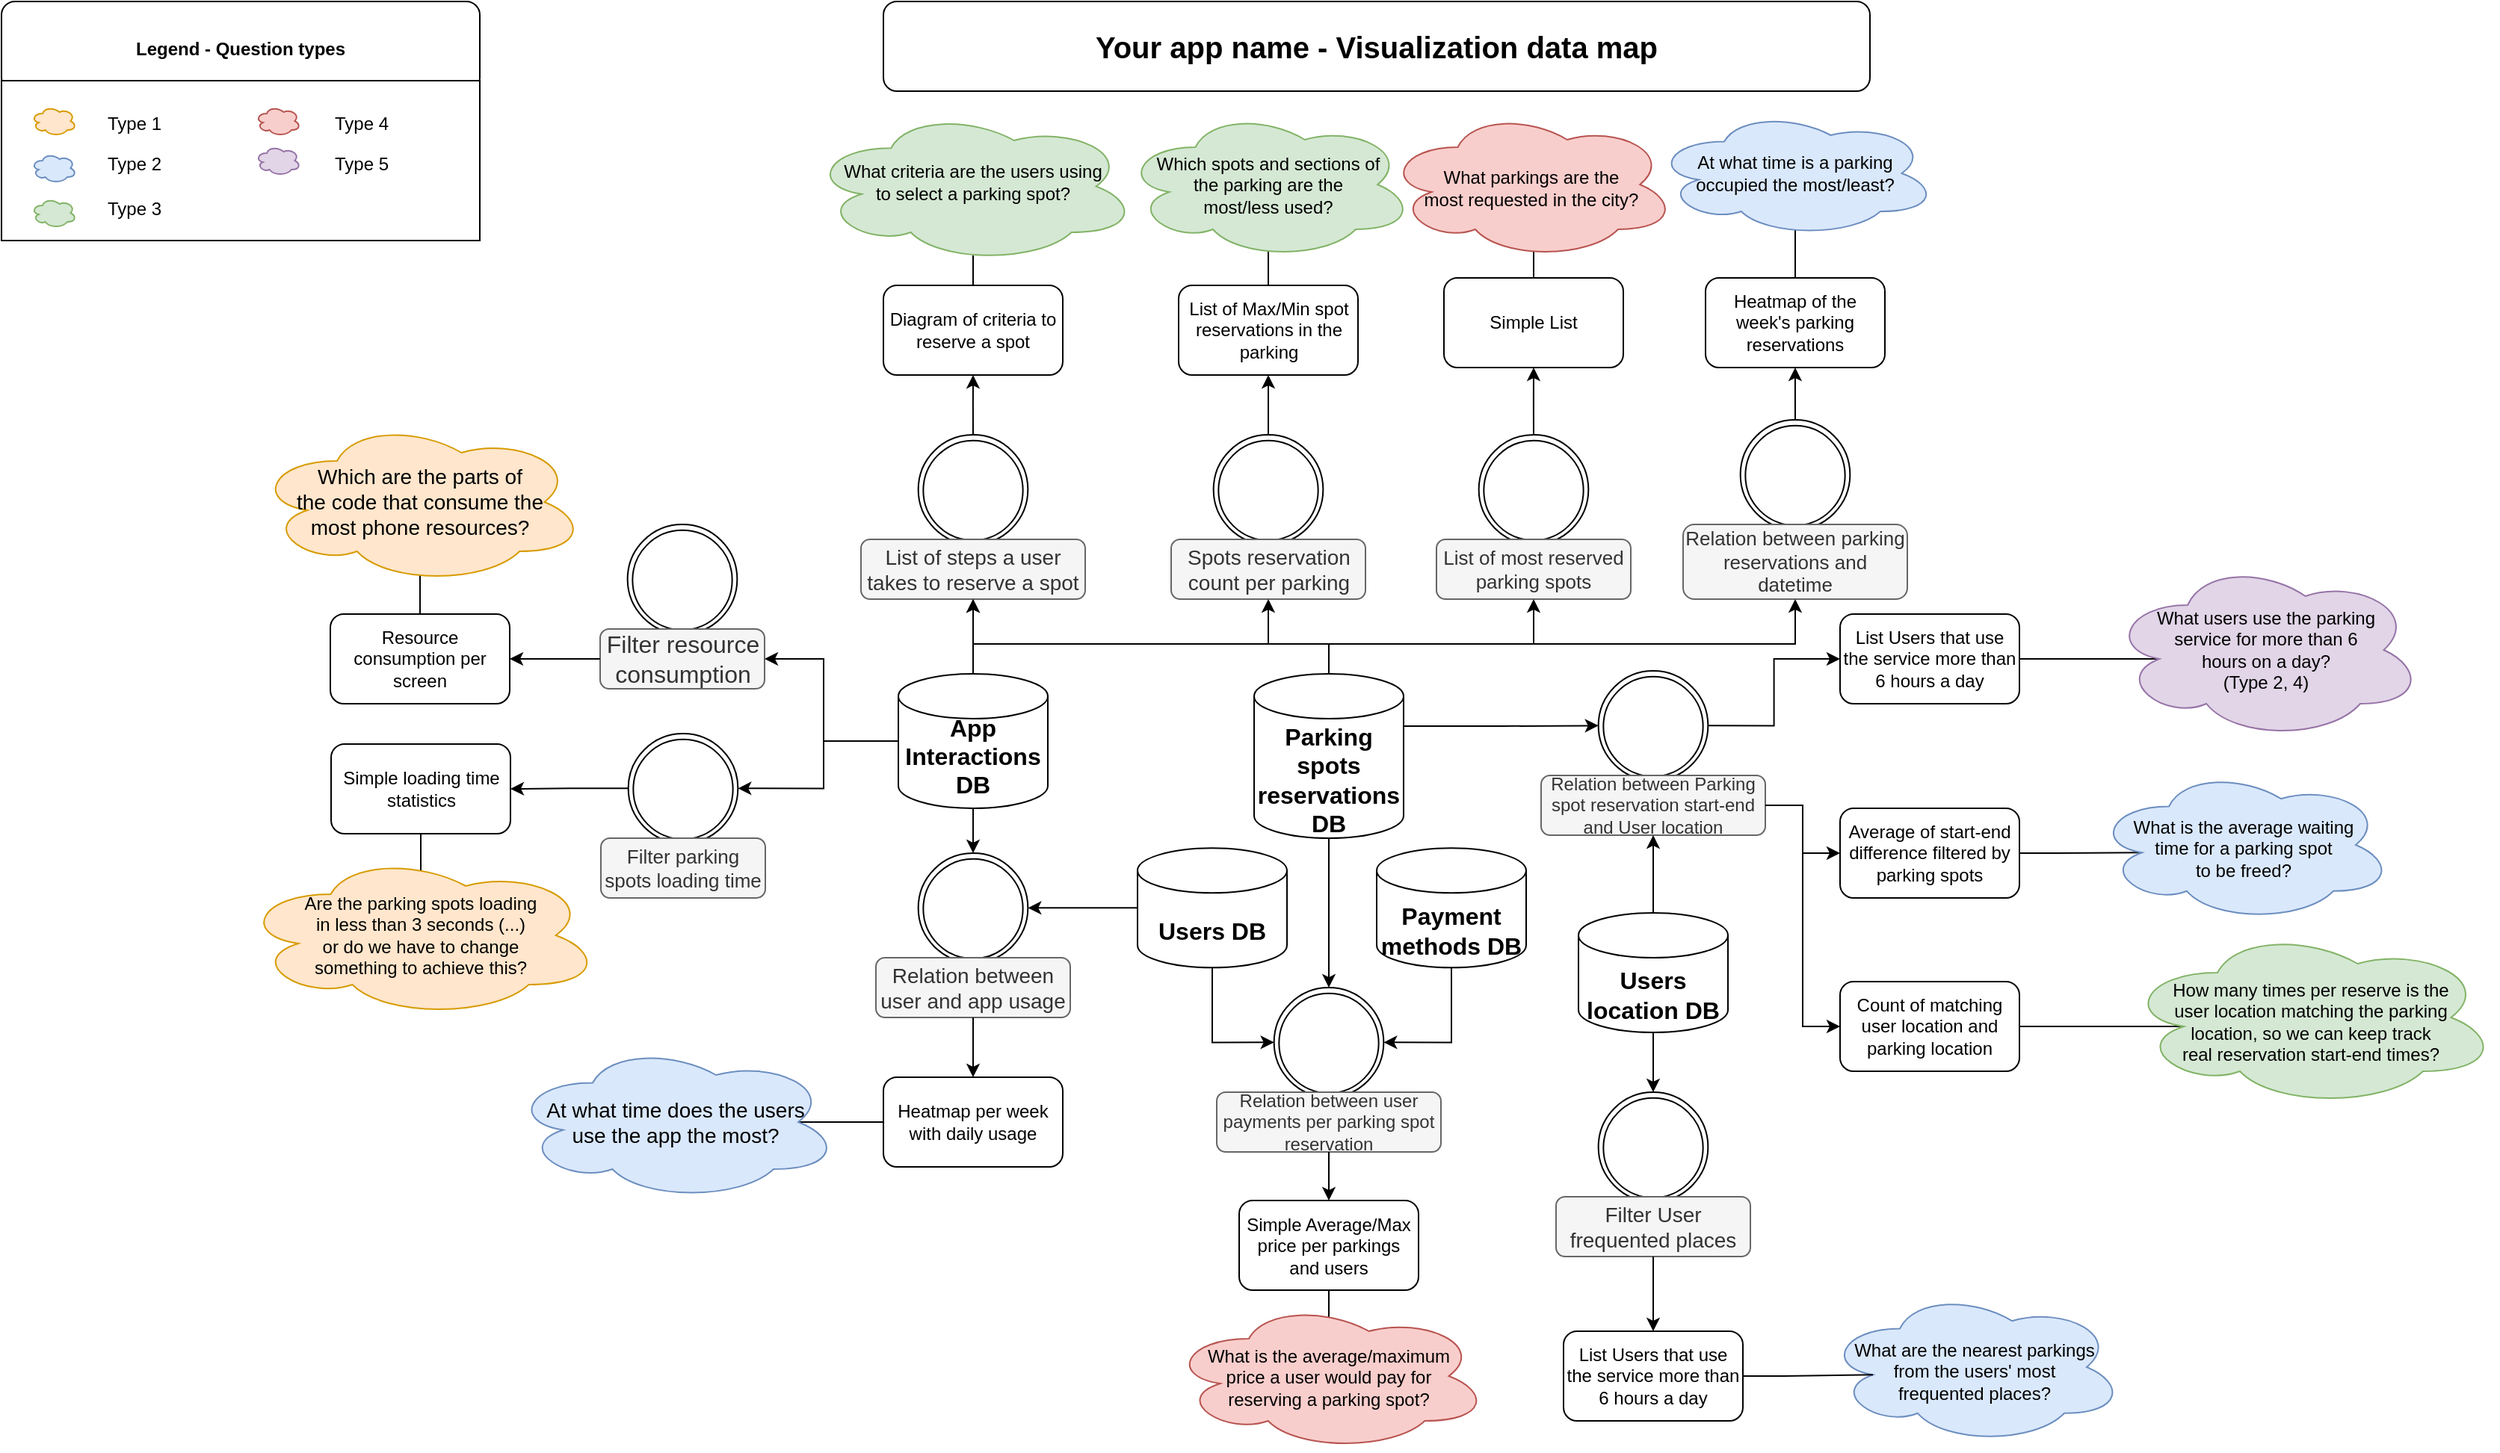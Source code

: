 <mxfile version="21.7.1" type="github">
  <diagram id="Co5nbBrR2NN09ta7Q-Ko" name="Page-1">
    <mxGraphModel dx="1647" dy="906" grid="1" gridSize="10" guides="1" tooltips="1" connect="1" arrows="1" fold="1" page="1" pageScale="1" pageWidth="850" pageHeight="1100" math="0" shadow="0">
      <root>
        <mxCell id="0" />
        <mxCell id="1" parent="0" />
        <mxCell id="hwpAo5bEhznhClHGtBJG-23" value="&lt;b&gt;&lt;font style=&quot;font-size: 20px;&quot;&gt;Your app name - Visualization data map&lt;/font&gt;&lt;/b&gt;" style="rounded=1;whiteSpace=wrap;html=1;fontSize=16;" parent="1" vertex="1">
          <mxGeometry x="620" y="40" width="660" height="60" as="geometry" />
        </mxCell>
        <mxCell id="hwpAo5bEhznhClHGtBJG-28" value="" style="group" parent="1" connectable="0" vertex="1">
          <mxGeometry x="30" y="40" width="320" height="160" as="geometry" />
        </mxCell>
        <mxCell id="hwpAo5bEhznhClHGtBJG-24" value="&lt;b&gt;&lt;font style=&quot;font-size: 12px;&quot;&gt;Legend - Question types&lt;/font&gt;&lt;/b&gt;" style="rounded=1;whiteSpace=wrap;html=1;fontSize=16;" parent="hwpAo5bEhznhClHGtBJG-28" vertex="1">
          <mxGeometry width="320" height="60" as="geometry" />
        </mxCell>
        <mxCell id="hwpAo5bEhznhClHGtBJG-27" value="" style="rounded=0;whiteSpace=wrap;html=1;fontSize=20;" parent="hwpAo5bEhznhClHGtBJG-28" vertex="1">
          <mxGeometry y="53" width="320" height="107" as="geometry" />
        </mxCell>
        <mxCell id="hwpAo5bEhznhClHGtBJG-29" value="&lt;font style=&quot;font-size: 12px;&quot;&gt;Type 1&lt;/font&gt;" style="text;html=1;strokeColor=none;fillColor=none;align=center;verticalAlign=middle;whiteSpace=wrap;rounded=0;fontSize=16;" parent="hwpAo5bEhznhClHGtBJG-28" vertex="1">
          <mxGeometry x="57.6" y="65" width="62.4" height="30" as="geometry" />
        </mxCell>
        <mxCell id="hwpAo5bEhznhClHGtBJG-30" value="&lt;font style=&quot;font-size: 12px;&quot;&gt;Type 2&lt;/font&gt;" style="text;html=1;strokeColor=none;fillColor=none;align=center;verticalAlign=middle;whiteSpace=wrap;rounded=0;fontSize=16;" parent="hwpAo5bEhznhClHGtBJG-28" vertex="1">
          <mxGeometry x="57.6" y="91.5" width="62.4" height="30" as="geometry" />
        </mxCell>
        <mxCell id="hwpAo5bEhznhClHGtBJG-31" value="&lt;font style=&quot;font-size: 12px;&quot;&gt;Type 3&lt;/font&gt;" style="text;html=1;strokeColor=none;fillColor=none;align=center;verticalAlign=middle;whiteSpace=wrap;rounded=0;fontSize=16;" parent="hwpAo5bEhznhClHGtBJG-28" vertex="1">
          <mxGeometry x="57.6" y="121.5" width="62.4" height="30" as="geometry" />
        </mxCell>
        <mxCell id="hwpAo5bEhznhClHGtBJG-36" value="&lt;font style=&quot;font-size: 12px;&quot;&gt;Type 4&lt;/font&gt;" style="text;html=1;strokeColor=none;fillColor=none;align=center;verticalAlign=middle;whiteSpace=wrap;rounded=0;fontSize=16;" parent="hwpAo5bEhznhClHGtBJG-28" vertex="1">
          <mxGeometry x="210" y="65" width="62.4" height="30" as="geometry" />
        </mxCell>
        <mxCell id="hwpAo5bEhznhClHGtBJG-37" value="&lt;font style=&quot;font-size: 12px;&quot;&gt;Type 5&lt;/font&gt;" style="text;html=1;strokeColor=none;fillColor=none;align=center;verticalAlign=middle;whiteSpace=wrap;rounded=0;fontSize=16;" parent="hwpAo5bEhznhClHGtBJG-28" vertex="1">
          <mxGeometry x="210" y="91.5" width="62.4" height="30" as="geometry" />
        </mxCell>
        <mxCell id="hwpAo5bEhznhClHGtBJG-39" value="" style="ellipse;shape=cloud;whiteSpace=wrap;html=1;fontSize=12;fillColor=#ffe6cc;strokeColor=#d79b00;" parent="hwpAo5bEhznhClHGtBJG-28" vertex="1">
          <mxGeometry x="20" y="70" width="30" height="20" as="geometry" />
        </mxCell>
        <mxCell id="hwpAo5bEhznhClHGtBJG-40" value="" style="ellipse;shape=cloud;whiteSpace=wrap;html=1;fontSize=12;fillColor=#dae8fc;strokeColor=#6c8ebf;" parent="hwpAo5bEhznhClHGtBJG-28" vertex="1">
          <mxGeometry x="20" y="101.5" width="30" height="20" as="geometry" />
        </mxCell>
        <mxCell id="hwpAo5bEhznhClHGtBJG-41" value="" style="ellipse;shape=cloud;whiteSpace=wrap;html=1;fontSize=12;fillColor=#d5e8d4;strokeColor=#82b366;" parent="hwpAo5bEhznhClHGtBJG-28" vertex="1">
          <mxGeometry x="20" y="131.5" width="30" height="20" as="geometry" />
        </mxCell>
        <mxCell id="hwpAo5bEhznhClHGtBJG-42" value="" style="ellipse;shape=cloud;whiteSpace=wrap;html=1;fontSize=12;fillColor=#f8cecc;strokeColor=#b85450;" parent="hwpAo5bEhznhClHGtBJG-28" vertex="1">
          <mxGeometry x="170" y="70" width="30" height="20" as="geometry" />
        </mxCell>
        <mxCell id="hwpAo5bEhznhClHGtBJG-43" value="" style="ellipse;shape=cloud;whiteSpace=wrap;html=1;fontSize=12;fillColor=#e1d5e7;strokeColor=#9673a6;" parent="hwpAo5bEhznhClHGtBJG-28" vertex="1">
          <mxGeometry x="170" y="96.5" width="30" height="20" as="geometry" />
        </mxCell>
        <mxCell id="EoMygJ7yTvaYGQsmGv9p-21" style="edgeStyle=orthogonalEdgeStyle;rounded=0;orthogonalLoop=1;jettySize=auto;html=1;entryX=0.5;entryY=0.119;entryDx=0;entryDy=0;entryPerimeter=0;endArrow=none;endFill=0;fontSize=12;strokeWidth=1;" edge="1" parent="1" source="EoMygJ7yTvaYGQsmGv9p-11" target="EoMygJ7yTvaYGQsmGv9p-20">
          <mxGeometry relative="1" as="geometry" />
        </mxCell>
        <mxCell id="EoMygJ7yTvaYGQsmGv9p-11" value="&lt;font style=&quot;font-size: 12px;&quot;&gt;Simple loading time statistics&lt;/font&gt;" style="rounded=1;whiteSpace=wrap;html=1;fontSize=12;strokeWidth=1;" vertex="1" parent="1">
          <mxGeometry x="250.5" y="537" width="120" height="60" as="geometry" />
        </mxCell>
        <mxCell id="EoMygJ7yTvaYGQsmGv9p-19" style="edgeStyle=orthogonalEdgeStyle;rounded=0;orthogonalLoop=1;jettySize=auto;html=1;entryX=0.5;entryY=0.93;entryDx=0;entryDy=0;entryPerimeter=0;endArrow=none;endFill=0;" edge="1" parent="1" source="EoMygJ7yTvaYGQsmGv9p-12" target="EoMygJ7yTvaYGQsmGv9p-17">
          <mxGeometry relative="1" as="geometry" />
        </mxCell>
        <mxCell id="EoMygJ7yTvaYGQsmGv9p-12" value="Resource consumption per screen" style="rounded=1;whiteSpace=wrap;html=1;" vertex="1" parent="1">
          <mxGeometry x="250" y="450.0" width="120" height="60" as="geometry" />
        </mxCell>
        <mxCell id="EoMygJ7yTvaYGQsmGv9p-17" value="&lt;span style=&quot;font-size: 14px;&quot;&gt;Which are the parts of &lt;br&gt;the code that consume the &lt;br&gt;most phone resources?&lt;/span&gt;" style="ellipse;shape=cloud;whiteSpace=wrap;html=1;fillColor=#ffe6cc;strokeColor=#d79b00;" vertex="1" parent="1">
          <mxGeometry x="199" y="320" width="222" height="110" as="geometry" />
        </mxCell>
        <mxCell id="EoMygJ7yTvaYGQsmGv9p-20" value="&lt;span style=&quot;font-size: 12px;&quot;&gt;Are the parking spots loading&lt;br style=&quot;font-size: 12px;&quot;&gt;in less than 3 seconds (...)&lt;br style=&quot;font-size: 12px;&quot;&gt;or do we have to change&lt;br style=&quot;font-size: 12px;&quot;&gt;something to achieve this?&lt;/span&gt;" style="ellipse;shape=cloud;whiteSpace=wrap;html=1;fillColor=#ffe6cc;strokeColor=#d79b00;fontSize=12;strokeWidth=1;" vertex="1" parent="1">
          <mxGeometry x="190" y="610" width="241" height="110" as="geometry" />
        </mxCell>
        <mxCell id="EoMygJ7yTvaYGQsmGv9p-22" value="" style="group" vertex="1" connectable="0" parent="1">
          <mxGeometry x="630" y="490" width="100" height="90" as="geometry" />
        </mxCell>
        <mxCell id="EoMygJ7yTvaYGQsmGv9p-7" value="" style="shape=cylinder3;whiteSpace=wrap;html=1;boundedLbl=1;backgroundOutline=1;size=15;" vertex="1" parent="EoMygJ7yTvaYGQsmGv9p-22">
          <mxGeometry width="100" height="90" as="geometry" />
        </mxCell>
        <mxCell id="EoMygJ7yTvaYGQsmGv9p-8" value="&lt;font style=&quot;font-size: 16px;&quot;&gt;&lt;b&gt;App Interactions DB&lt;/b&gt;&lt;/font&gt;" style="text;html=1;strokeColor=none;fillColor=none;align=center;verticalAlign=middle;whiteSpace=wrap;rounded=0;" vertex="1" parent="EoMygJ7yTvaYGQsmGv9p-22">
          <mxGeometry y="40" width="100" height="30" as="geometry" />
        </mxCell>
        <mxCell id="EoMygJ7yTvaYGQsmGv9p-23" value="" style="group" vertex="1" connectable="0" parent="1">
          <mxGeometry x="1085" y="650" width="100" height="80" as="geometry" />
        </mxCell>
        <mxCell id="EoMygJ7yTvaYGQsmGv9p-9" value="" style="shape=cylinder3;whiteSpace=wrap;html=1;boundedLbl=1;backgroundOutline=1;size=15;" vertex="1" parent="EoMygJ7yTvaYGQsmGv9p-23">
          <mxGeometry width="100" height="80" as="geometry" />
        </mxCell>
        <mxCell id="EoMygJ7yTvaYGQsmGv9p-10" value="&lt;font style=&quot;font-size: 16px;&quot;&gt;&lt;b&gt;Users location DB&lt;/b&gt;&lt;/font&gt;" style="text;html=1;strokeColor=none;fillColor=none;align=center;verticalAlign=middle;whiteSpace=wrap;rounded=0;" vertex="1" parent="EoMygJ7yTvaYGQsmGv9p-23">
          <mxGeometry y="40" width="100" height="30" as="geometry" />
        </mxCell>
        <mxCell id="EoMygJ7yTvaYGQsmGv9p-24" value="" style="group" vertex="1" connectable="0" parent="1">
          <mxGeometry x="950" y="606.67" width="100" height="80" as="geometry" />
        </mxCell>
        <mxCell id="EoMygJ7yTvaYGQsmGv9p-1" value="" style="shape=cylinder3;whiteSpace=wrap;html=1;boundedLbl=1;backgroundOutline=1;size=15;" vertex="1" parent="EoMygJ7yTvaYGQsmGv9p-24">
          <mxGeometry width="100" height="80" as="geometry" />
        </mxCell>
        <mxCell id="EoMygJ7yTvaYGQsmGv9p-2" value="&lt;font style=&quot;font-size: 16px;&quot;&gt;&lt;b&gt;Payment methods DB&lt;/b&gt;&lt;/font&gt;" style="text;html=1;strokeColor=none;fillColor=none;align=center;verticalAlign=middle;whiteSpace=wrap;rounded=0;" vertex="1" parent="EoMygJ7yTvaYGQsmGv9p-24">
          <mxGeometry y="40" width="100" height="30" as="geometry" />
        </mxCell>
        <mxCell id="EoMygJ7yTvaYGQsmGv9p-25" value="" style="group" vertex="1" connectable="0" parent="1">
          <mxGeometry x="790" y="606.67" width="100" height="80" as="geometry" />
        </mxCell>
        <mxCell id="EoMygJ7yTvaYGQsmGv9p-3" value="" style="shape=cylinder3;whiteSpace=wrap;html=1;boundedLbl=1;backgroundOutline=1;size=15;" vertex="1" parent="EoMygJ7yTvaYGQsmGv9p-25">
          <mxGeometry width="100" height="80" as="geometry" />
        </mxCell>
        <mxCell id="EoMygJ7yTvaYGQsmGv9p-4" value="&lt;font style=&quot;font-size: 16px;&quot;&gt;&lt;b&gt;Users DB&lt;/b&gt;&lt;/font&gt;" style="text;html=1;strokeColor=none;fillColor=none;align=center;verticalAlign=middle;whiteSpace=wrap;rounded=0;" vertex="1" parent="EoMygJ7yTvaYGQsmGv9p-25">
          <mxGeometry y="40" width="100" height="30" as="geometry" />
        </mxCell>
        <mxCell id="EoMygJ7yTvaYGQsmGv9p-27" value="" style="group" vertex="1" connectable="0" parent="1">
          <mxGeometry x="868" y="490" width="100" height="110" as="geometry" />
        </mxCell>
        <mxCell id="EoMygJ7yTvaYGQsmGv9p-28" value="" style="shape=cylinder3;whiteSpace=wrap;html=1;boundedLbl=1;backgroundOutline=1;size=15;" vertex="1" parent="EoMygJ7yTvaYGQsmGv9p-27">
          <mxGeometry width="100" height="110" as="geometry" />
        </mxCell>
        <mxCell id="EoMygJ7yTvaYGQsmGv9p-29" value="&lt;span style=&quot;font-size: 16px;&quot;&gt;&lt;b&gt;Parking spots reservations DB&lt;/b&gt;&lt;/span&gt;" style="text;html=1;strokeColor=none;fillColor=none;align=center;verticalAlign=middle;whiteSpace=wrap;rounded=0;" vertex="1" parent="EoMygJ7yTvaYGQsmGv9p-27">
          <mxGeometry y="50" width="100" height="41.25" as="geometry" />
        </mxCell>
        <mxCell id="EoMygJ7yTvaYGQsmGv9p-30" value="" style="group" connectable="0" vertex="1" parent="1">
          <mxGeometry x="430.5" y="390" width="110" height="110" as="geometry" />
        </mxCell>
        <mxCell id="EoMygJ7yTvaYGQsmGv9p-31" value="" style="group" connectable="0" vertex="1" parent="EoMygJ7yTvaYGQsmGv9p-30">
          <mxGeometry x="18.333" width="73.333" height="86.429" as="geometry" />
        </mxCell>
        <mxCell id="EoMygJ7yTvaYGQsmGv9p-32" value="" style="ellipse;whiteSpace=wrap;html=1;aspect=fixed;" vertex="1" parent="EoMygJ7yTvaYGQsmGv9p-31">
          <mxGeometry width="73.333" height="73.333" as="geometry" />
        </mxCell>
        <mxCell id="EoMygJ7yTvaYGQsmGv9p-33" value="" style="ellipse;whiteSpace=wrap;html=1;aspect=fixed;" vertex="1" parent="EoMygJ7yTvaYGQsmGv9p-31">
          <mxGeometry x="3.333" y="3.929" width="66.667" height="66.667" as="geometry" />
        </mxCell>
        <mxCell id="EoMygJ7yTvaYGQsmGv9p-34" value="&lt;span style=&quot;font-size: 16px;&quot;&gt;Filter resource consumption&lt;/span&gt;" style="text;html=1;strokeColor=#666666;fillColor=#f5f5f5;align=center;verticalAlign=middle;whiteSpace=wrap;rounded=1;fontColor=#333333;" vertex="1" parent="EoMygJ7yTvaYGQsmGv9p-30">
          <mxGeometry y="70" width="110" height="40" as="geometry" />
        </mxCell>
        <mxCell id="EoMygJ7yTvaYGQsmGv9p-35" value="" style="group" connectable="0" vertex="1" parent="1">
          <mxGeometry x="431" y="530" width="110" height="110" as="geometry" />
        </mxCell>
        <mxCell id="EoMygJ7yTvaYGQsmGv9p-36" value="" style="group" connectable="0" vertex="1" parent="EoMygJ7yTvaYGQsmGv9p-35">
          <mxGeometry x="18.333" width="73.333" height="86.429" as="geometry" />
        </mxCell>
        <mxCell id="EoMygJ7yTvaYGQsmGv9p-37" value="" style="ellipse;whiteSpace=wrap;html=1;aspect=fixed;" vertex="1" parent="EoMygJ7yTvaYGQsmGv9p-36">
          <mxGeometry width="73.333" height="73.333" as="geometry" />
        </mxCell>
        <mxCell id="EoMygJ7yTvaYGQsmGv9p-38" value="" style="ellipse;whiteSpace=wrap;html=1;aspect=fixed;" vertex="1" parent="EoMygJ7yTvaYGQsmGv9p-36">
          <mxGeometry x="3.333" y="3.929" width="66.667" height="66.667" as="geometry" />
        </mxCell>
        <mxCell id="EoMygJ7yTvaYGQsmGv9p-39" value="&lt;font style=&quot;font-size: 13px;&quot;&gt;Filter parking spots loading time&lt;/font&gt;" style="text;html=1;strokeColor=#666666;fillColor=#f5f5f5;align=center;verticalAlign=middle;whiteSpace=wrap;rounded=1;fontColor=#333333;" vertex="1" parent="EoMygJ7yTvaYGQsmGv9p-35">
          <mxGeometry y="70" width="110" height="40" as="geometry" />
        </mxCell>
        <mxCell id="EoMygJ7yTvaYGQsmGv9p-40" style="edgeStyle=orthogonalEdgeStyle;rounded=0;orthogonalLoop=1;jettySize=auto;html=1;entryX=1;entryY=0.5;entryDx=0;entryDy=0;" edge="1" parent="1" source="EoMygJ7yTvaYGQsmGv9p-7" target="EoMygJ7yTvaYGQsmGv9p-34">
          <mxGeometry relative="1" as="geometry">
            <Array as="points">
              <mxPoint x="580" y="535" />
              <mxPoint x="580" y="480" />
            </Array>
          </mxGeometry>
        </mxCell>
        <mxCell id="EoMygJ7yTvaYGQsmGv9p-41" style="edgeStyle=orthogonalEdgeStyle;rounded=0;orthogonalLoop=1;jettySize=auto;html=1;entryX=1;entryY=0.5;entryDx=0;entryDy=0;" edge="1" parent="1" source="EoMygJ7yTvaYGQsmGv9p-34" target="EoMygJ7yTvaYGQsmGv9p-12">
          <mxGeometry relative="1" as="geometry" />
        </mxCell>
        <mxCell id="EoMygJ7yTvaYGQsmGv9p-42" style="edgeStyle=orthogonalEdgeStyle;rounded=0;orthogonalLoop=1;jettySize=auto;html=1;entryX=1;entryY=0.5;entryDx=0;entryDy=0;" edge="1" parent="1" source="EoMygJ7yTvaYGQsmGv9p-7" target="EoMygJ7yTvaYGQsmGv9p-37">
          <mxGeometry relative="1" as="geometry">
            <Array as="points">
              <mxPoint x="580" y="535" />
              <mxPoint x="580" y="567" />
            </Array>
          </mxGeometry>
        </mxCell>
        <mxCell id="EoMygJ7yTvaYGQsmGv9p-43" style="edgeStyle=orthogonalEdgeStyle;rounded=0;orthogonalLoop=1;jettySize=auto;html=1;entryX=1;entryY=0.5;entryDx=0;entryDy=0;" edge="1" parent="1" source="EoMygJ7yTvaYGQsmGv9p-37" target="EoMygJ7yTvaYGQsmGv9p-11">
          <mxGeometry relative="1" as="geometry" />
        </mxCell>
        <mxCell id="EoMygJ7yTvaYGQsmGv9p-45" value="" style="group" connectable="0" vertex="1" parent="1">
          <mxGeometry x="1175" y="320" width="130" height="120" as="geometry" />
        </mxCell>
        <mxCell id="EoMygJ7yTvaYGQsmGv9p-46" value="" style="group" connectable="0" vertex="1" parent="EoMygJ7yTvaYGQsmGv9p-45">
          <mxGeometry x="18.333" width="73.333" height="86.429" as="geometry" />
        </mxCell>
        <mxCell id="EoMygJ7yTvaYGQsmGv9p-47" value="" style="ellipse;whiteSpace=wrap;html=1;aspect=fixed;" vertex="1" parent="EoMygJ7yTvaYGQsmGv9p-46">
          <mxGeometry width="73.333" height="73.333" as="geometry" />
        </mxCell>
        <mxCell id="EoMygJ7yTvaYGQsmGv9p-48" value="" style="ellipse;whiteSpace=wrap;html=1;aspect=fixed;" vertex="1" parent="EoMygJ7yTvaYGQsmGv9p-46">
          <mxGeometry x="3.333" y="3.929" width="66.667" height="66.667" as="geometry" />
        </mxCell>
        <mxCell id="EoMygJ7yTvaYGQsmGv9p-49" value="&lt;font style=&quot;font-size: 13px;&quot;&gt;Relation between parking reservations and datetime&lt;/font&gt;" style="text;html=1;strokeColor=#666666;fillColor=#f5f5f5;align=center;verticalAlign=middle;whiteSpace=wrap;rounded=1;fontColor=#333333;" vertex="1" parent="EoMygJ7yTvaYGQsmGv9p-45">
          <mxGeometry x="-20" y="70" width="150" height="50" as="geometry" />
        </mxCell>
        <mxCell id="EoMygJ7yTvaYGQsmGv9p-52" value="" style="group" connectable="0" vertex="1" parent="1">
          <mxGeometry x="625" y="610" width="120" height="110" as="geometry" />
        </mxCell>
        <mxCell id="EoMygJ7yTvaYGQsmGv9p-53" value="" style="group" connectable="0" vertex="1" parent="EoMygJ7yTvaYGQsmGv9p-52">
          <mxGeometry x="18.333" width="73.333" height="86.429" as="geometry" />
        </mxCell>
        <mxCell id="EoMygJ7yTvaYGQsmGv9p-54" value="" style="ellipse;whiteSpace=wrap;html=1;aspect=fixed;" vertex="1" parent="EoMygJ7yTvaYGQsmGv9p-53">
          <mxGeometry width="73.333" height="73.333" as="geometry" />
        </mxCell>
        <mxCell id="EoMygJ7yTvaYGQsmGv9p-55" value="" style="ellipse;whiteSpace=wrap;html=1;aspect=fixed;" vertex="1" parent="EoMygJ7yTvaYGQsmGv9p-53">
          <mxGeometry x="3.333" y="3.929" width="66.667" height="66.667" as="geometry" />
        </mxCell>
        <mxCell id="EoMygJ7yTvaYGQsmGv9p-56" value="&lt;font style=&quot;font-size: 14px;&quot;&gt;Relation between user and app usage&lt;/font&gt;" style="text;html=1;strokeColor=#666666;fillColor=#f5f5f5;align=center;verticalAlign=middle;whiteSpace=wrap;rounded=1;fontColor=#333333;" vertex="1" parent="EoMygJ7yTvaYGQsmGv9p-52">
          <mxGeometry x="-10" y="70" width="130" height="40" as="geometry" />
        </mxCell>
        <mxCell id="EoMygJ7yTvaYGQsmGv9p-57" style="edgeStyle=orthogonalEdgeStyle;rounded=0;orthogonalLoop=1;jettySize=auto;html=1;entryX=0.5;entryY=0;entryDx=0;entryDy=0;" edge="1" parent="1" source="EoMygJ7yTvaYGQsmGv9p-7" target="EoMygJ7yTvaYGQsmGv9p-54">
          <mxGeometry relative="1" as="geometry" />
        </mxCell>
        <mxCell id="EoMygJ7yTvaYGQsmGv9p-58" style="edgeStyle=orthogonalEdgeStyle;rounded=0;orthogonalLoop=1;jettySize=auto;html=1;entryX=1;entryY=0.5;entryDx=0;entryDy=0;" edge="1" parent="1" source="EoMygJ7yTvaYGQsmGv9p-3" target="EoMygJ7yTvaYGQsmGv9p-54">
          <mxGeometry relative="1" as="geometry" />
        </mxCell>
        <mxCell id="EoMygJ7yTvaYGQsmGv9p-63" style="edgeStyle=orthogonalEdgeStyle;rounded=0;orthogonalLoop=1;jettySize=auto;html=1;entryX=0.875;entryY=0.5;entryDx=0;entryDy=0;entryPerimeter=0;endArrow=none;endFill=0;" edge="1" parent="1" source="EoMygJ7yTvaYGQsmGv9p-60" target="EoMygJ7yTvaYGQsmGv9p-62">
          <mxGeometry relative="1" as="geometry" />
        </mxCell>
        <mxCell id="EoMygJ7yTvaYGQsmGv9p-60" value="Heatmap per week with daily usage" style="rounded=1;whiteSpace=wrap;html=1;" vertex="1" parent="1">
          <mxGeometry x="620" y="760" width="120" height="60" as="geometry" />
        </mxCell>
        <mxCell id="EoMygJ7yTvaYGQsmGv9p-61" style="edgeStyle=orthogonalEdgeStyle;rounded=0;orthogonalLoop=1;jettySize=auto;html=1;entryX=0.5;entryY=0;entryDx=0;entryDy=0;" edge="1" parent="1" source="EoMygJ7yTvaYGQsmGv9p-56" target="EoMygJ7yTvaYGQsmGv9p-60">
          <mxGeometry relative="1" as="geometry" />
        </mxCell>
        <mxCell id="EoMygJ7yTvaYGQsmGv9p-62" value="&lt;span style=&quot;font-size: 14px;&quot;&gt;At what time does the users&lt;br&gt;use the app the most?&lt;/span&gt;" style="ellipse;shape=cloud;whiteSpace=wrap;html=1;fillColor=#dae8fc;strokeColor=#6c8ebf;" vertex="1" parent="1">
          <mxGeometry x="370.5" y="737.5" width="220" height="105" as="geometry" />
        </mxCell>
        <mxCell id="EoMygJ7yTvaYGQsmGv9p-80" style="edgeStyle=orthogonalEdgeStyle;rounded=0;orthogonalLoop=1;jettySize=auto;html=1;entryX=0.5;entryY=0.925;entryDx=0;entryDy=0;entryPerimeter=0;endArrow=none;endFill=0;" edge="1" parent="1" source="EoMygJ7yTvaYGQsmGv9p-64" target="EoMygJ7yTvaYGQsmGv9p-73">
          <mxGeometry relative="1" as="geometry" />
        </mxCell>
        <mxCell id="EoMygJ7yTvaYGQsmGv9p-64" value="Heatmap of the week&#39;s parking reservations" style="rounded=1;whiteSpace=wrap;html=1;" vertex="1" parent="1">
          <mxGeometry x="1170" y="225" width="120" height="60" as="geometry" />
        </mxCell>
        <mxCell id="EoMygJ7yTvaYGQsmGv9p-66" value="" style="group" connectable="0" vertex="1" parent="1">
          <mxGeometry x="822.5" y="330" width="120" height="110" as="geometry" />
        </mxCell>
        <mxCell id="EoMygJ7yTvaYGQsmGv9p-67" value="" style="group" connectable="0" vertex="1" parent="EoMygJ7yTvaYGQsmGv9p-66">
          <mxGeometry x="18.333" width="73.333" height="86.429" as="geometry" />
        </mxCell>
        <mxCell id="EoMygJ7yTvaYGQsmGv9p-68" value="" style="ellipse;whiteSpace=wrap;html=1;aspect=fixed;" vertex="1" parent="EoMygJ7yTvaYGQsmGv9p-67">
          <mxGeometry width="73.333" height="73.333" as="geometry" />
        </mxCell>
        <mxCell id="EoMygJ7yTvaYGQsmGv9p-69" value="" style="ellipse;whiteSpace=wrap;html=1;aspect=fixed;" vertex="1" parent="EoMygJ7yTvaYGQsmGv9p-67">
          <mxGeometry x="3.333" y="3.929" width="66.667" height="66.667" as="geometry" />
        </mxCell>
        <mxCell id="EoMygJ7yTvaYGQsmGv9p-70" value="&lt;span style=&quot;font-size: 14px;&quot;&gt;Spots reservation count per parking&lt;/span&gt;" style="text;html=1;strokeColor=#666666;fillColor=#f5f5f5;align=center;verticalAlign=middle;whiteSpace=wrap;rounded=1;fontColor=#333333;" vertex="1" parent="EoMygJ7yTvaYGQsmGv9p-66">
          <mxGeometry x="-10" y="70" width="130" height="40" as="geometry" />
        </mxCell>
        <mxCell id="EoMygJ7yTvaYGQsmGv9p-120" style="edgeStyle=orthogonalEdgeStyle;rounded=0;orthogonalLoop=1;jettySize=auto;html=1;entryX=0.5;entryY=0.93;entryDx=0;entryDy=0;entryPerimeter=0;endArrow=none;endFill=0;" edge="1" parent="1" source="EoMygJ7yTvaYGQsmGv9p-72" target="EoMygJ7yTvaYGQsmGv9p-81">
          <mxGeometry relative="1" as="geometry" />
        </mxCell>
        <mxCell id="EoMygJ7yTvaYGQsmGv9p-72" value="List of Max/Min spot reservations in the parking" style="rounded=1;whiteSpace=wrap;html=1;" vertex="1" parent="1">
          <mxGeometry x="817.5" y="230.0" width="120" height="60" as="geometry" />
        </mxCell>
        <mxCell id="EoMygJ7yTvaYGQsmGv9p-73" value="&lt;span style=&quot;&quot;&gt;At what time is a parking&lt;br&gt;occupied the most/least?&lt;/span&gt;" style="ellipse;shape=cloud;whiteSpace=wrap;html=1;fillColor=#dae8fc;strokeColor=#6c8ebf;" vertex="1" parent="1">
          <mxGeometry x="1135" y="112.5" width="190" height="85" as="geometry" />
        </mxCell>
        <mxCell id="EoMygJ7yTvaYGQsmGv9p-78" style="edgeStyle=orthogonalEdgeStyle;rounded=0;orthogonalLoop=1;jettySize=auto;html=1;entryX=0.5;entryY=1;entryDx=0;entryDy=0;" edge="1" parent="1" source="EoMygJ7yTvaYGQsmGv9p-47" target="EoMygJ7yTvaYGQsmGv9p-64">
          <mxGeometry relative="1" as="geometry" />
        </mxCell>
        <mxCell id="EoMygJ7yTvaYGQsmGv9p-81" value="&lt;span style=&quot;&quot;&gt;Which spots and sections of&lt;br&gt;the parking are the&lt;br&gt;most/less used?&lt;/span&gt;" style="ellipse;shape=cloud;whiteSpace=wrap;html=1;fillColor=#d5e8d4;strokeColor=#82b366;" vertex="1" parent="1">
          <mxGeometry x="780" y="112.5" width="195" height="100" as="geometry" />
        </mxCell>
        <mxCell id="EoMygJ7yTvaYGQsmGv9p-85" value="" style="group" connectable="0" vertex="1" parent="1">
          <mxGeometry x="863" y="700" width="130" height="110" as="geometry" />
        </mxCell>
        <mxCell id="EoMygJ7yTvaYGQsmGv9p-86" value="" style="group" connectable="0" vertex="1" parent="EoMygJ7yTvaYGQsmGv9p-85">
          <mxGeometry x="18.333" width="73.333" height="86.429" as="geometry" />
        </mxCell>
        <mxCell id="EoMygJ7yTvaYGQsmGv9p-87" value="" style="ellipse;whiteSpace=wrap;html=1;aspect=fixed;" vertex="1" parent="EoMygJ7yTvaYGQsmGv9p-86">
          <mxGeometry width="73.333" height="73.333" as="geometry" />
        </mxCell>
        <mxCell id="EoMygJ7yTvaYGQsmGv9p-88" value="" style="ellipse;whiteSpace=wrap;html=1;aspect=fixed;" vertex="1" parent="EoMygJ7yTvaYGQsmGv9p-86">
          <mxGeometry x="3.333" y="3.929" width="66.667" height="66.667" as="geometry" />
        </mxCell>
        <mxCell id="EoMygJ7yTvaYGQsmGv9p-89" value="&lt;font style=&quot;font-size: 12px;&quot;&gt;Relation between user payments per parking spot reservation&lt;/font&gt;" style="text;html=1;strokeColor=#666666;fillColor=#f5f5f5;align=center;verticalAlign=middle;whiteSpace=wrap;rounded=1;fontColor=#333333;" vertex="1" parent="EoMygJ7yTvaYGQsmGv9p-85">
          <mxGeometry x="-20" y="70" width="150" height="40" as="geometry" />
        </mxCell>
        <mxCell id="EoMygJ7yTvaYGQsmGv9p-91" style="edgeStyle=orthogonalEdgeStyle;rounded=0;orthogonalLoop=1;jettySize=auto;html=1;entryX=0;entryY=0.5;entryDx=0;entryDy=0;" edge="1" parent="1" source="EoMygJ7yTvaYGQsmGv9p-3" target="EoMygJ7yTvaYGQsmGv9p-87">
          <mxGeometry relative="1" as="geometry" />
        </mxCell>
        <mxCell id="EoMygJ7yTvaYGQsmGv9p-92" style="edgeStyle=orthogonalEdgeStyle;rounded=0;orthogonalLoop=1;jettySize=auto;html=1;entryX=1;entryY=0.5;entryDx=0;entryDy=0;" edge="1" parent="1" source="EoMygJ7yTvaYGQsmGv9p-1" target="EoMygJ7yTvaYGQsmGv9p-87">
          <mxGeometry relative="1" as="geometry" />
        </mxCell>
        <mxCell id="EoMygJ7yTvaYGQsmGv9p-97" style="edgeStyle=orthogonalEdgeStyle;rounded=0;orthogonalLoop=1;jettySize=auto;html=1;entryX=0.499;entryY=0.131;entryDx=0;entryDy=0;entryPerimeter=0;endArrow=none;endFill=0;" edge="1" parent="1" source="EoMygJ7yTvaYGQsmGv9p-94" target="EoMygJ7yTvaYGQsmGv9p-96">
          <mxGeometry relative="1" as="geometry" />
        </mxCell>
        <mxCell id="EoMygJ7yTvaYGQsmGv9p-94" value="Simple Average/Max price per parkings and users" style="rounded=1;whiteSpace=wrap;html=1;" vertex="1" parent="1">
          <mxGeometry x="858" y="842.5" width="120" height="60" as="geometry" />
        </mxCell>
        <mxCell id="EoMygJ7yTvaYGQsmGv9p-95" style="edgeStyle=orthogonalEdgeStyle;rounded=0;orthogonalLoop=1;jettySize=auto;html=1;entryX=0.5;entryY=0;entryDx=0;entryDy=0;" edge="1" parent="1" source="EoMygJ7yTvaYGQsmGv9p-89" target="EoMygJ7yTvaYGQsmGv9p-94">
          <mxGeometry relative="1" as="geometry" />
        </mxCell>
        <mxCell id="EoMygJ7yTvaYGQsmGv9p-96" value="What is the average/maximum&lt;br&gt;price a user would pay for&lt;br&gt;reserving a parking spot?" style="ellipse;shape=cloud;whiteSpace=wrap;html=1;fillColor=#f8cecc;strokeColor=#b85450;spacingTop=2;" vertex="1" parent="1">
          <mxGeometry x="811" y="910" width="214" height="100" as="geometry" />
        </mxCell>
        <mxCell id="EoMygJ7yTvaYGQsmGv9p-98" value="" style="group" connectable="0" vertex="1" parent="1">
          <mxGeometry x="625" y="330" width="130" height="110" as="geometry" />
        </mxCell>
        <mxCell id="EoMygJ7yTvaYGQsmGv9p-99" value="" style="group" connectable="0" vertex="1" parent="EoMygJ7yTvaYGQsmGv9p-98">
          <mxGeometry x="18.333" width="73.333" height="86.429" as="geometry" />
        </mxCell>
        <mxCell id="EoMygJ7yTvaYGQsmGv9p-100" value="" style="ellipse;whiteSpace=wrap;html=1;aspect=fixed;" vertex="1" parent="EoMygJ7yTvaYGQsmGv9p-99">
          <mxGeometry width="73.333" height="73.333" as="geometry" />
        </mxCell>
        <mxCell id="EoMygJ7yTvaYGQsmGv9p-101" value="" style="ellipse;whiteSpace=wrap;html=1;aspect=fixed;" vertex="1" parent="EoMygJ7yTvaYGQsmGv9p-99">
          <mxGeometry x="3.333" y="3.929" width="66.667" height="66.667" as="geometry" />
        </mxCell>
        <mxCell id="EoMygJ7yTvaYGQsmGv9p-102" value="&lt;font style=&quot;font-size: 14px;&quot;&gt;List of steps a user takes to reserve a spot&lt;/font&gt;" style="text;html=1;strokeColor=#666666;fillColor=#f5f5f5;align=center;verticalAlign=middle;whiteSpace=wrap;rounded=1;fontColor=#333333;" vertex="1" parent="EoMygJ7yTvaYGQsmGv9p-98">
          <mxGeometry x="-20" y="70" width="150" height="40" as="geometry" />
        </mxCell>
        <mxCell id="EoMygJ7yTvaYGQsmGv9p-122" style="edgeStyle=orthogonalEdgeStyle;rounded=0;orthogonalLoop=1;jettySize=auto;html=1;entryX=0.5;entryY=0.951;entryDx=0;entryDy=0;entryPerimeter=0;endArrow=none;endFill=0;" edge="1" parent="1" source="EoMygJ7yTvaYGQsmGv9p-104" target="EoMygJ7yTvaYGQsmGv9p-105">
          <mxGeometry relative="1" as="geometry" />
        </mxCell>
        <mxCell id="EoMygJ7yTvaYGQsmGv9p-104" value="Diagram of criteria to reserve a spot" style="rounded=1;whiteSpace=wrap;html=1;" vertex="1" parent="1">
          <mxGeometry x="620" y="230.0" width="120" height="60" as="geometry" />
        </mxCell>
        <mxCell id="EoMygJ7yTvaYGQsmGv9p-105" value="What criteria are the users using&lt;br&gt;to select a parking spot?" style="ellipse;shape=cloud;whiteSpace=wrap;html=1;fillColor=#d5e8d4;strokeColor=#82b366;spacingTop=-5;" vertex="1" parent="1">
          <mxGeometry x="570.25" y="112.5" width="219.5" height="102.5" as="geometry" />
        </mxCell>
        <mxCell id="EoMygJ7yTvaYGQsmGv9p-106" style="edgeStyle=orthogonalEdgeStyle;rounded=0;orthogonalLoop=1;jettySize=auto;html=1;entryX=0.5;entryY=0;entryDx=0;entryDy=0;" edge="1" parent="1" source="EoMygJ7yTvaYGQsmGv9p-28" target="EoMygJ7yTvaYGQsmGv9p-87">
          <mxGeometry relative="1" as="geometry" />
        </mxCell>
        <mxCell id="EoMygJ7yTvaYGQsmGv9p-107" value="" style="group" connectable="0" vertex="1" parent="1">
          <mxGeometry x="1000" y="330" width="120" height="110" as="geometry" />
        </mxCell>
        <mxCell id="EoMygJ7yTvaYGQsmGv9p-108" value="" style="group" connectable="0" vertex="1" parent="EoMygJ7yTvaYGQsmGv9p-107">
          <mxGeometry x="18.333" width="73.333" height="86.429" as="geometry" />
        </mxCell>
        <mxCell id="EoMygJ7yTvaYGQsmGv9p-109" value="" style="ellipse;whiteSpace=wrap;html=1;aspect=fixed;" vertex="1" parent="EoMygJ7yTvaYGQsmGv9p-108">
          <mxGeometry width="73.333" height="73.333" as="geometry" />
        </mxCell>
        <mxCell id="EoMygJ7yTvaYGQsmGv9p-110" value="" style="ellipse;whiteSpace=wrap;html=1;aspect=fixed;" vertex="1" parent="EoMygJ7yTvaYGQsmGv9p-108">
          <mxGeometry x="3.333" y="3.929" width="66.667" height="66.667" as="geometry" />
        </mxCell>
        <mxCell id="EoMygJ7yTvaYGQsmGv9p-111" value="&lt;font style=&quot;font-size: 13px;&quot;&gt;List of most reserved parking spots&lt;/font&gt;" style="text;html=1;strokeColor=#666666;fillColor=#f5f5f5;align=center;verticalAlign=middle;whiteSpace=wrap;rounded=1;fontColor=#333333;" vertex="1" parent="EoMygJ7yTvaYGQsmGv9p-107">
          <mxGeometry x="-10" y="70" width="130" height="40" as="geometry" />
        </mxCell>
        <mxCell id="EoMygJ7yTvaYGQsmGv9p-118" style="edgeStyle=orthogonalEdgeStyle;rounded=0;orthogonalLoop=1;jettySize=auto;html=1;entryX=0.511;entryY=0.925;entryDx=0;entryDy=0;entryPerimeter=0;endArrow=none;endFill=0;" edge="1" parent="1" source="EoMygJ7yTvaYGQsmGv9p-112" target="EoMygJ7yTvaYGQsmGv9p-113">
          <mxGeometry relative="1" as="geometry" />
        </mxCell>
        <mxCell id="EoMygJ7yTvaYGQsmGv9p-112" value="Simple List" style="rounded=1;whiteSpace=wrap;html=1;" vertex="1" parent="1">
          <mxGeometry x="995" y="225.0" width="120" height="60" as="geometry" />
        </mxCell>
        <mxCell id="EoMygJ7yTvaYGQsmGv9p-113" value="What parkings are the&lt;br&gt;most requested in the city?" style="ellipse;shape=cloud;whiteSpace=wrap;html=1;fillColor=#f8cecc;strokeColor=#b85450;spacingTop=5;" vertex="1" parent="1">
          <mxGeometry x="955.5" y="112.5" width="195" height="100" as="geometry" />
        </mxCell>
        <mxCell id="EoMygJ7yTvaYGQsmGv9p-115" style="edgeStyle=orthogonalEdgeStyle;rounded=0;orthogonalLoop=1;jettySize=auto;html=1;entryX=0.5;entryY=1;entryDx=0;entryDy=0;" edge="1" parent="1" source="EoMygJ7yTvaYGQsmGv9p-109" target="EoMygJ7yTvaYGQsmGv9p-112">
          <mxGeometry relative="1" as="geometry" />
        </mxCell>
        <mxCell id="EoMygJ7yTvaYGQsmGv9p-119" style="edgeStyle=orthogonalEdgeStyle;rounded=0;orthogonalLoop=1;jettySize=auto;html=1;entryX=0.5;entryY=1;entryDx=0;entryDy=0;exitX=0.5;exitY=0;exitDx=0;exitDy=0;" edge="1" parent="1" source="EoMygJ7yTvaYGQsmGv9p-68" target="EoMygJ7yTvaYGQsmGv9p-72">
          <mxGeometry relative="1" as="geometry" />
        </mxCell>
        <mxCell id="EoMygJ7yTvaYGQsmGv9p-121" style="edgeStyle=orthogonalEdgeStyle;rounded=0;orthogonalLoop=1;jettySize=auto;html=1;entryX=0.5;entryY=1;entryDx=0;entryDy=0;" edge="1" parent="1" source="EoMygJ7yTvaYGQsmGv9p-100" target="EoMygJ7yTvaYGQsmGv9p-104">
          <mxGeometry relative="1" as="geometry" />
        </mxCell>
        <mxCell id="EoMygJ7yTvaYGQsmGv9p-123" style="edgeStyle=orthogonalEdgeStyle;rounded=0;orthogonalLoop=1;jettySize=auto;html=1;entryX=0.5;entryY=1;entryDx=0;entryDy=0;" edge="1" parent="1" source="EoMygJ7yTvaYGQsmGv9p-28" target="EoMygJ7yTvaYGQsmGv9p-49">
          <mxGeometry relative="1" as="geometry">
            <Array as="points">
              <mxPoint x="918" y="470" />
              <mxPoint x="1230" y="470" />
            </Array>
          </mxGeometry>
        </mxCell>
        <mxCell id="EoMygJ7yTvaYGQsmGv9p-124" style="edgeStyle=orthogonalEdgeStyle;rounded=0;orthogonalLoop=1;jettySize=auto;html=1;entryX=0.5;entryY=1;entryDx=0;entryDy=0;" edge="1" parent="1" source="EoMygJ7yTvaYGQsmGv9p-28" target="EoMygJ7yTvaYGQsmGv9p-111">
          <mxGeometry relative="1" as="geometry">
            <Array as="points">
              <mxPoint x="918" y="470" />
              <mxPoint x="1055" y="470" />
            </Array>
          </mxGeometry>
        </mxCell>
        <mxCell id="EoMygJ7yTvaYGQsmGv9p-125" style="edgeStyle=orthogonalEdgeStyle;rounded=0;orthogonalLoop=1;jettySize=auto;html=1;entryX=0.5;entryY=1;entryDx=0;entryDy=0;" edge="1" parent="1" source="EoMygJ7yTvaYGQsmGv9p-28" target="EoMygJ7yTvaYGQsmGv9p-70">
          <mxGeometry relative="1" as="geometry">
            <Array as="points">
              <mxPoint x="918" y="470" />
              <mxPoint x="878" y="470" />
            </Array>
          </mxGeometry>
        </mxCell>
        <mxCell id="EoMygJ7yTvaYGQsmGv9p-126" style="edgeStyle=orthogonalEdgeStyle;rounded=0;orthogonalLoop=1;jettySize=auto;html=1;entryX=0.5;entryY=1;entryDx=0;entryDy=0;" edge="1" parent="1" source="EoMygJ7yTvaYGQsmGv9p-28" target="EoMygJ7yTvaYGQsmGv9p-102">
          <mxGeometry relative="1" as="geometry">
            <Array as="points">
              <mxPoint x="918" y="470" />
              <mxPoint x="680" y="470" />
            </Array>
          </mxGeometry>
        </mxCell>
        <mxCell id="EoMygJ7yTvaYGQsmGv9p-127" style="edgeStyle=orthogonalEdgeStyle;rounded=0;orthogonalLoop=1;jettySize=auto;html=1;entryX=0.5;entryY=1;entryDx=0;entryDy=0;" edge="1" parent="1" source="EoMygJ7yTvaYGQsmGv9p-7" target="EoMygJ7yTvaYGQsmGv9p-102">
          <mxGeometry relative="1" as="geometry" />
        </mxCell>
        <mxCell id="EoMygJ7yTvaYGQsmGv9p-128" value="" style="group" connectable="0" vertex="1" parent="1">
          <mxGeometry x="1080" y="488" width="130" height="110" as="geometry" />
        </mxCell>
        <mxCell id="EoMygJ7yTvaYGQsmGv9p-129" value="" style="group" connectable="0" vertex="1" parent="EoMygJ7yTvaYGQsmGv9p-128">
          <mxGeometry x="18.333" width="73.333" height="86.429" as="geometry" />
        </mxCell>
        <mxCell id="EoMygJ7yTvaYGQsmGv9p-130" value="" style="ellipse;whiteSpace=wrap;html=1;aspect=fixed;" vertex="1" parent="EoMygJ7yTvaYGQsmGv9p-129">
          <mxGeometry width="73.333" height="73.333" as="geometry" />
        </mxCell>
        <mxCell id="EoMygJ7yTvaYGQsmGv9p-131" value="" style="ellipse;whiteSpace=wrap;html=1;aspect=fixed;" vertex="1" parent="EoMygJ7yTvaYGQsmGv9p-129">
          <mxGeometry x="3.333" y="3.929" width="66.667" height="66.667" as="geometry" />
        </mxCell>
        <mxCell id="EoMygJ7yTvaYGQsmGv9p-132" value="&lt;font style=&quot;font-size: 12px;&quot;&gt;Relation between Parking spot reservation start-end and User location&lt;/font&gt;" style="text;html=1;strokeColor=#666666;fillColor=#f5f5f5;align=center;verticalAlign=middle;whiteSpace=wrap;rounded=1;fontColor=#333333;" vertex="1" parent="EoMygJ7yTvaYGQsmGv9p-128">
          <mxGeometry x="-20" y="70" width="150" height="40" as="geometry" />
        </mxCell>
        <mxCell id="EoMygJ7yTvaYGQsmGv9p-133" value="" style="group" connectable="0" vertex="1" parent="1">
          <mxGeometry x="1080" y="770" width="120" height="110" as="geometry" />
        </mxCell>
        <mxCell id="EoMygJ7yTvaYGQsmGv9p-134" value="" style="group" connectable="0" vertex="1" parent="EoMygJ7yTvaYGQsmGv9p-133">
          <mxGeometry x="18.333" width="73.333" height="86.429" as="geometry" />
        </mxCell>
        <mxCell id="EoMygJ7yTvaYGQsmGv9p-135" value="" style="ellipse;whiteSpace=wrap;html=1;aspect=fixed;" vertex="1" parent="EoMygJ7yTvaYGQsmGv9p-134">
          <mxGeometry width="73.333" height="73.333" as="geometry" />
        </mxCell>
        <mxCell id="EoMygJ7yTvaYGQsmGv9p-136" value="" style="ellipse;whiteSpace=wrap;html=1;aspect=fixed;" vertex="1" parent="EoMygJ7yTvaYGQsmGv9p-134">
          <mxGeometry x="3.333" y="3.929" width="66.667" height="66.667" as="geometry" />
        </mxCell>
        <mxCell id="EoMygJ7yTvaYGQsmGv9p-137" value="&lt;font style=&quot;font-size: 14px;&quot;&gt;Filter User frequented places&lt;/font&gt;" style="text;html=1;strokeColor=#666666;fillColor=#f5f5f5;align=center;verticalAlign=middle;whiteSpace=wrap;rounded=1;fontColor=#333333;" vertex="1" parent="EoMygJ7yTvaYGQsmGv9p-133">
          <mxGeometry x="-10" y="70" width="130" height="40" as="geometry" />
        </mxCell>
        <mxCell id="EoMygJ7yTvaYGQsmGv9p-139" style="edgeStyle=orthogonalEdgeStyle;rounded=0;orthogonalLoop=1;jettySize=auto;html=1;entryX=0;entryY=0.5;entryDx=0;entryDy=0;exitX=1;exitY=0;exitDx=0;exitDy=35;exitPerimeter=0;" edge="1" parent="1" source="EoMygJ7yTvaYGQsmGv9p-28" target="EoMygJ7yTvaYGQsmGv9p-130">
          <mxGeometry relative="1" as="geometry" />
        </mxCell>
        <mxCell id="EoMygJ7yTvaYGQsmGv9p-142" style="edgeStyle=orthogonalEdgeStyle;rounded=0;orthogonalLoop=1;jettySize=auto;html=1;entryX=0.5;entryY=1;entryDx=0;entryDy=0;" edge="1" parent="1" source="EoMygJ7yTvaYGQsmGv9p-9" target="EoMygJ7yTvaYGQsmGv9p-132">
          <mxGeometry relative="1" as="geometry" />
        </mxCell>
        <mxCell id="EoMygJ7yTvaYGQsmGv9p-151" style="edgeStyle=orthogonalEdgeStyle;rounded=0;orthogonalLoop=1;jettySize=auto;html=1;entryX=0.16;entryY=0.55;entryDx=0;entryDy=0;entryPerimeter=0;endArrow=none;endFill=0;exitX=1;exitY=0.5;exitDx=0;exitDy=0;" edge="1" parent="1" source="EoMygJ7yTvaYGQsmGv9p-148" target="EoMygJ7yTvaYGQsmGv9p-150">
          <mxGeometry relative="1" as="geometry" />
        </mxCell>
        <mxCell id="EoMygJ7yTvaYGQsmGv9p-148" value="List Users that use the service more than 6 hours a day" style="rounded=1;whiteSpace=wrap;html=1;" vertex="1" parent="1">
          <mxGeometry x="1260" y="450" width="120" height="60" as="geometry" />
        </mxCell>
        <mxCell id="EoMygJ7yTvaYGQsmGv9p-149" style="edgeStyle=orthogonalEdgeStyle;rounded=0;orthogonalLoop=1;jettySize=auto;html=1;entryX=0;entryY=0.5;entryDx=0;entryDy=0;exitX=1;exitY=0.5;exitDx=0;exitDy=0;" edge="1" parent="1" source="EoMygJ7yTvaYGQsmGv9p-130" target="EoMygJ7yTvaYGQsmGv9p-148">
          <mxGeometry relative="1" as="geometry" />
        </mxCell>
        <mxCell id="EoMygJ7yTvaYGQsmGv9p-150" value="&lt;span style=&quot;&quot;&gt;What users use the parking &lt;br&gt;service for more than 6 &lt;br&gt;hours on a day?&lt;br&gt;(Type 2, 4)&lt;br&gt;&lt;/span&gt;" style="ellipse;shape=cloud;whiteSpace=wrap;html=1;fillColor=#e1d5e7;strokeColor=#9673a6;" vertex="1" parent="1">
          <mxGeometry x="1440" y="414" width="210" height="120" as="geometry" />
        </mxCell>
        <mxCell id="EoMygJ7yTvaYGQsmGv9p-153" value="What are the nearest parkings &lt;br&gt;from the users&#39; most&lt;br&gt;frequented places?" style="ellipse;shape=cloud;whiteSpace=wrap;html=1;fillColor=#dae8fc;strokeColor=#6c8ebf;spacingTop=5;" vertex="1" parent="1">
          <mxGeometry x="1250" y="902.5" width="200" height="103" as="geometry" />
        </mxCell>
        <mxCell id="EoMygJ7yTvaYGQsmGv9p-159" style="edgeStyle=orthogonalEdgeStyle;rounded=0;orthogonalLoop=1;jettySize=auto;html=1;entryX=0.16;entryY=0.55;entryDx=0;entryDy=0;entryPerimeter=0;endArrow=none;endFill=0;" edge="1" parent="1" source="EoMygJ7yTvaYGQsmGv9p-156" target="EoMygJ7yTvaYGQsmGv9p-153">
          <mxGeometry relative="1" as="geometry" />
        </mxCell>
        <mxCell id="EoMygJ7yTvaYGQsmGv9p-156" value="List Users that use the service more than 6 hours a day" style="rounded=1;whiteSpace=wrap;html=1;" vertex="1" parent="1">
          <mxGeometry x="1075" y="930" width="120" height="60" as="geometry" />
        </mxCell>
        <mxCell id="EoMygJ7yTvaYGQsmGv9p-158" style="edgeStyle=orthogonalEdgeStyle;rounded=0;orthogonalLoop=1;jettySize=auto;html=1;entryX=0.5;entryY=0;entryDx=0;entryDy=0;" edge="1" parent="1" source="EoMygJ7yTvaYGQsmGv9p-9" target="EoMygJ7yTvaYGQsmGv9p-135">
          <mxGeometry relative="1" as="geometry" />
        </mxCell>
        <mxCell id="EoMygJ7yTvaYGQsmGv9p-160" style="edgeStyle=orthogonalEdgeStyle;rounded=0;orthogonalLoop=1;jettySize=auto;html=1;entryX=0.5;entryY=0;entryDx=0;entryDy=0;" edge="1" parent="1" source="EoMygJ7yTvaYGQsmGv9p-137" target="EoMygJ7yTvaYGQsmGv9p-156">
          <mxGeometry relative="1" as="geometry" />
        </mxCell>
        <mxCell id="EoMygJ7yTvaYGQsmGv9p-164" style="edgeStyle=orthogonalEdgeStyle;rounded=0;orthogonalLoop=1;jettySize=auto;html=1;entryX=0.16;entryY=0.55;entryDx=0;entryDy=0;entryPerimeter=0;endArrow=none;endFill=0;" edge="1" parent="1" source="EoMygJ7yTvaYGQsmGv9p-161" target="EoMygJ7yTvaYGQsmGv9p-163">
          <mxGeometry relative="1" as="geometry" />
        </mxCell>
        <mxCell id="EoMygJ7yTvaYGQsmGv9p-161" value="Average of start-end difference filtered by parking spots" style="rounded=1;whiteSpace=wrap;html=1;" vertex="1" parent="1">
          <mxGeometry x="1260" y="580" width="120" height="60" as="geometry" />
        </mxCell>
        <mxCell id="EoMygJ7yTvaYGQsmGv9p-162" style="edgeStyle=orthogonalEdgeStyle;rounded=0;orthogonalLoop=1;jettySize=auto;html=1;entryX=0;entryY=0.5;entryDx=0;entryDy=0;" edge="1" parent="1" source="EoMygJ7yTvaYGQsmGv9p-132" target="EoMygJ7yTvaYGQsmGv9p-161">
          <mxGeometry relative="1" as="geometry" />
        </mxCell>
        <mxCell id="EoMygJ7yTvaYGQsmGv9p-163" value="What is the average waiting&lt;br&gt;time for a parking spot&lt;br&gt;to be freed?" style="ellipse;shape=cloud;whiteSpace=wrap;html=1;fillColor=#dae8fc;strokeColor=#6c8ebf;spacingTop=5;" vertex="1" parent="1">
          <mxGeometry x="1430" y="553" width="200" height="103" as="geometry" />
        </mxCell>
        <mxCell id="EoMygJ7yTvaYGQsmGv9p-168" style="edgeStyle=orthogonalEdgeStyle;rounded=0;orthogonalLoop=1;jettySize=auto;html=1;entryX=0.16;entryY=0.55;entryDx=0;entryDy=0;entryPerimeter=0;endArrow=none;endFill=0;" edge="1" parent="1" source="EoMygJ7yTvaYGQsmGv9p-165" target="EoMygJ7yTvaYGQsmGv9p-167">
          <mxGeometry relative="1" as="geometry" />
        </mxCell>
        <mxCell id="EoMygJ7yTvaYGQsmGv9p-165" value="Count of matching user location and parking location" style="rounded=1;whiteSpace=wrap;html=1;" vertex="1" parent="1">
          <mxGeometry x="1260" y="696" width="120" height="60" as="geometry" />
        </mxCell>
        <mxCell id="EoMygJ7yTvaYGQsmGv9p-166" style="edgeStyle=orthogonalEdgeStyle;rounded=0;orthogonalLoop=1;jettySize=auto;html=1;entryX=0;entryY=0.5;entryDx=0;entryDy=0;" edge="1" parent="1" source="EoMygJ7yTvaYGQsmGv9p-132" target="EoMygJ7yTvaYGQsmGv9p-165">
          <mxGeometry relative="1" as="geometry" />
        </mxCell>
        <mxCell id="EoMygJ7yTvaYGQsmGv9p-167" value="How many times per reserve is the&lt;br&gt;user location matching the parking&lt;br&gt;location, so we can keep track&lt;br&gt;real reservation start-end times?" style="ellipse;shape=cloud;whiteSpace=wrap;html=1;fillColor=#d5e8d4;strokeColor=#82b366;spacingTop=5;" vertex="1" parent="1">
          <mxGeometry x="1450" y="660" width="250" height="120" as="geometry" />
        </mxCell>
      </root>
    </mxGraphModel>
  </diagram>
</mxfile>
